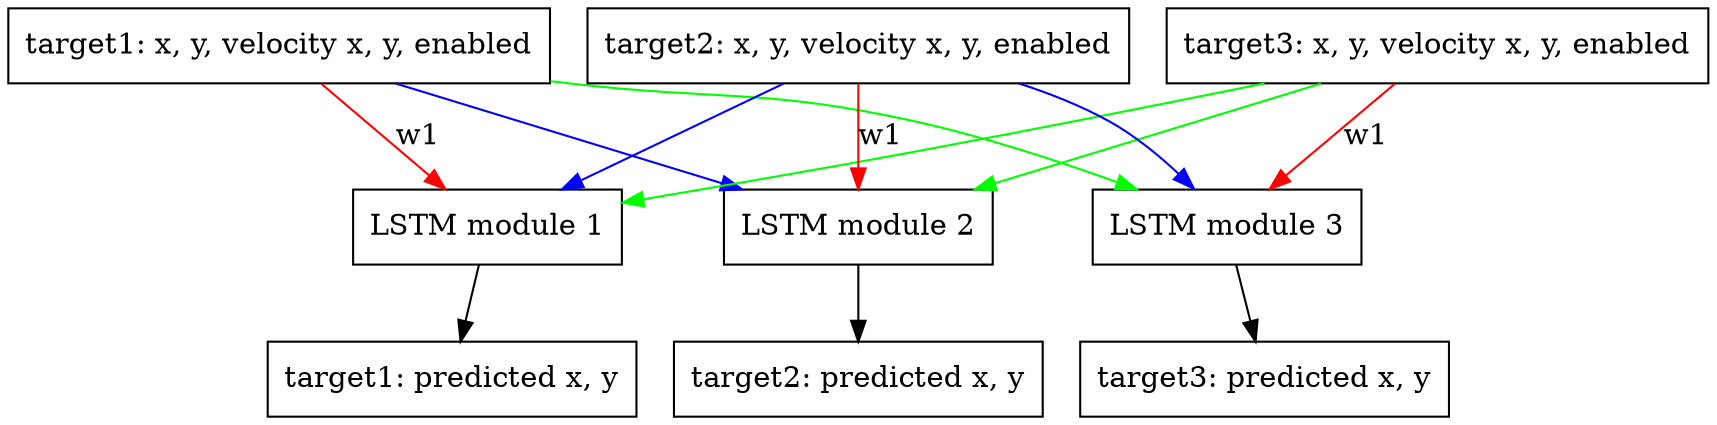 digraph d {
  "target1: x, y, velocity x, y, enabled" [shape=box]
  "target3: x, y, velocity x, y, enabled" [shape=box]
  "target2: x, y, velocity x, y, enabled" [shape=box]
  "LSTM module 1" [shape=box]
  "LSTM module 3" [shape=box]
  "LSTM module 2" [shape=box]
  "target1: predicted x, y" [shape=box]
  "target3: predicted x, y" [shape=box]
  "target2: predicted x, y" [shape=box]

  "target1: x, y, velocity x, y, enabled" -> "LSTM module 1" [color=red,label=w1]
  "target2: x, y, velocity x, y, enabled" -> "LSTM module 1" [color=blue]
  "target3: x, y, velocity x, y, enabled" -> "LSTM module 1" [color=green]

  "target2: x, y, velocity x, y, enabled" -> "LSTM module 2" [color=red,label=w1]
  "target1: x, y, velocity x, y, enabled" -> "LSTM module 2" [color=blue]
  "target3: x, y, velocity x, y, enabled" -> "LSTM module 2" [color=green]

  "target3: x, y, velocity x, y, enabled" -> "LSTM module 3" [color=red,label=w1]
  "target2: x, y, velocity x, y, enabled" -> "LSTM module 3" [color=blue]
  "target1: x, y, velocity x, y, enabled" -> "LSTM module 3" [color=green]

  "LSTM module 1" -> "target1: predicted x, y"
  "LSTM module 2" -> "target2: predicted x, y"
  "LSTM module 3" -> "target3: predicted x, y"
}
